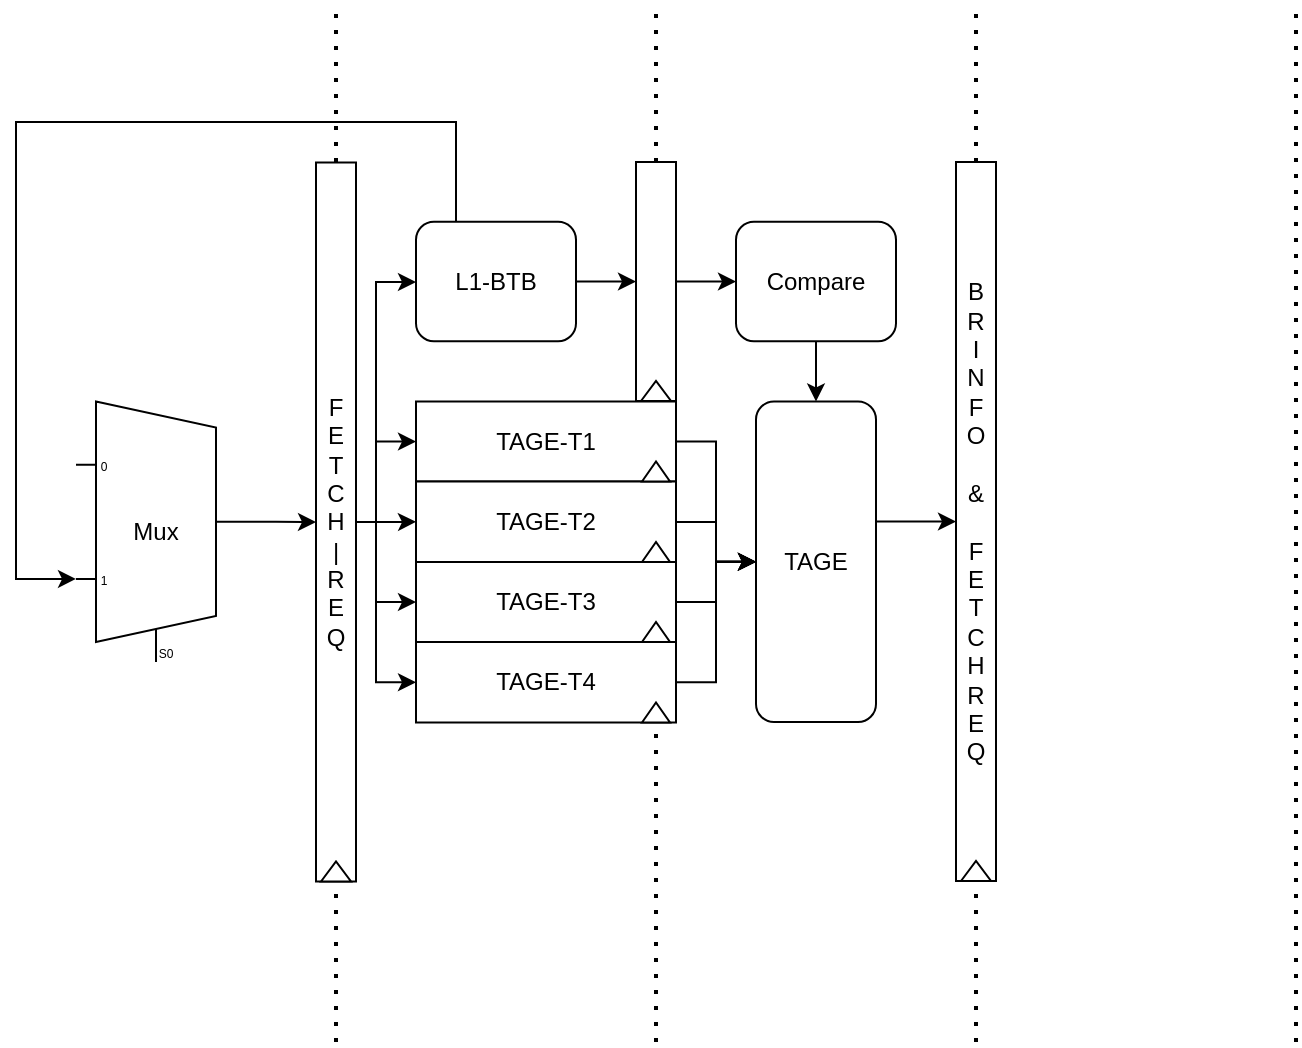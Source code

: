 <mxfile version="24.4.0" type="device">
  <diagram name="Page-1" id="Z3fFYOLJukUrMZ13ezNF">
    <mxGraphModel dx="2027" dy="675" grid="1" gridSize="10" guides="1" tooltips="1" connect="1" arrows="1" fold="1" page="1" pageScale="1" pageWidth="850" pageHeight="1100" math="0" shadow="0">
      <root>
        <mxCell id="0" />
        <mxCell id="1" parent="0" />
        <mxCell id="HjraHUxFYyheh4qPXSw_-5" value="" style="endArrow=none;dashed=1;html=1;dashPattern=1 3;strokeWidth=2;rounded=0;" parent="1" edge="1">
          <mxGeometry width="50" height="50" relative="1" as="geometry">
            <mxPoint x="320" y="1200" as="sourcePoint" />
            <mxPoint x="320" y="680" as="targetPoint" />
          </mxGeometry>
        </mxCell>
        <mxCell id="HjraHUxFYyheh4qPXSw_-10" value="" style="endArrow=none;dashed=1;html=1;dashPattern=1 3;strokeWidth=2;rounded=0;" parent="1" edge="1">
          <mxGeometry width="50" height="50" relative="1" as="geometry">
            <mxPoint x="160" y="1200" as="sourcePoint" />
            <mxPoint x="160" y="680" as="targetPoint" />
          </mxGeometry>
        </mxCell>
        <mxCell id="HjraHUxFYyheh4qPXSw_-31" value="" style="endArrow=none;dashed=1;html=1;dashPattern=1 3;strokeWidth=2;rounded=0;" parent="1" edge="1">
          <mxGeometry width="50" height="50" relative="1" as="geometry">
            <mxPoint x="480" y="1200" as="sourcePoint" />
            <mxPoint x="480" y="680" as="targetPoint" />
          </mxGeometry>
        </mxCell>
        <mxCell id="HjraHUxFYyheh4qPXSw_-45" value="" style="endArrow=none;dashed=1;html=1;dashPattern=1 3;strokeWidth=2;rounded=0;" parent="1" edge="1">
          <mxGeometry width="50" height="50" relative="1" as="geometry">
            <mxPoint x="640" y="1200" as="sourcePoint" />
            <mxPoint x="640" y="680" as="targetPoint" />
          </mxGeometry>
        </mxCell>
        <mxCell id="fKCrSUPoXyvMOgsNg87t-11" style="edgeStyle=orthogonalEdgeStyle;rounded=0;orthogonalLoop=1;jettySize=auto;html=1;entryX=0;entryY=0.5;entryDx=0;entryDy=0;" edge="1" parent="1" source="fKCrSUPoXyvMOgsNg87t-1" target="fKCrSUPoXyvMOgsNg87t-6">
          <mxGeometry relative="1" as="geometry">
            <Array as="points">
              <mxPoint x="180" y="940" />
              <mxPoint x="180" y="820" />
              <mxPoint x="200" y="820" />
            </Array>
          </mxGeometry>
        </mxCell>
        <mxCell id="fKCrSUPoXyvMOgsNg87t-17" style="edgeStyle=orthogonalEdgeStyle;rounded=0;orthogonalLoop=1;jettySize=auto;html=1;entryX=0;entryY=0.5;entryDx=0;entryDy=0;" edge="1" parent="1" source="fKCrSUPoXyvMOgsNg87t-1" target="fKCrSUPoXyvMOgsNg87t-13">
          <mxGeometry relative="1" as="geometry">
            <Array as="points">
              <mxPoint x="180" y="940" />
              <mxPoint x="180" y="900" />
            </Array>
          </mxGeometry>
        </mxCell>
        <mxCell id="fKCrSUPoXyvMOgsNg87t-18" style="edgeStyle=orthogonalEdgeStyle;rounded=0;orthogonalLoop=1;jettySize=auto;html=1;entryX=0;entryY=0.5;entryDx=0;entryDy=0;" edge="1" parent="1" source="fKCrSUPoXyvMOgsNg87t-1" target="fKCrSUPoXyvMOgsNg87t-14">
          <mxGeometry relative="1" as="geometry" />
        </mxCell>
        <mxCell id="fKCrSUPoXyvMOgsNg87t-19" style="edgeStyle=orthogonalEdgeStyle;rounded=0;orthogonalLoop=1;jettySize=auto;html=1;entryX=0;entryY=0.5;entryDx=0;entryDy=0;" edge="1" parent="1" source="fKCrSUPoXyvMOgsNg87t-1" target="fKCrSUPoXyvMOgsNg87t-15">
          <mxGeometry relative="1" as="geometry">
            <Array as="points">
              <mxPoint x="180" y="940" />
              <mxPoint x="180" y="980" />
            </Array>
          </mxGeometry>
        </mxCell>
        <mxCell id="fKCrSUPoXyvMOgsNg87t-20" style="edgeStyle=orthogonalEdgeStyle;rounded=0;orthogonalLoop=1;jettySize=auto;html=1;entryX=0;entryY=0.5;entryDx=0;entryDy=0;" edge="1" parent="1" source="fKCrSUPoXyvMOgsNg87t-1" target="fKCrSUPoXyvMOgsNg87t-16">
          <mxGeometry relative="1" as="geometry">
            <Array as="points">
              <mxPoint x="180" y="940" />
              <mxPoint x="180" y="1020" />
            </Array>
          </mxGeometry>
        </mxCell>
        <mxCell id="fKCrSUPoXyvMOgsNg87t-37" style="edgeStyle=orthogonalEdgeStyle;rounded=0;orthogonalLoop=1;jettySize=auto;html=1;entryX=0;entryY=0.5;entryDx=0;entryDy=0;" edge="1" parent="1" source="fKCrSUPoXyvMOgsNg87t-6" target="fKCrSUPoXyvMOgsNg87t-30">
          <mxGeometry relative="1" as="geometry">
            <Array as="points">
              <mxPoint x="285" y="820" />
            </Array>
          </mxGeometry>
        </mxCell>
        <mxCell id="fKCrSUPoXyvMOgsNg87t-6" value="L1-BTB" style="rounded=1;whiteSpace=wrap;html=1;" vertex="1" parent="1">
          <mxGeometry x="200" y="789.88" width="80" height="59.75" as="geometry" />
        </mxCell>
        <mxCell id="fKCrSUPoXyvMOgsNg87t-9" style="edgeStyle=orthogonalEdgeStyle;rounded=0;orthogonalLoop=1;jettySize=auto;html=1;exitX=1;exitY=0.5;exitDx=0;exitDy=-5;exitPerimeter=0;entryX=0;entryY=0.5;entryDx=0;entryDy=0;" edge="1" parent="1" source="fKCrSUPoXyvMOgsNg87t-8" target="fKCrSUPoXyvMOgsNg87t-1">
          <mxGeometry relative="1" as="geometry" />
        </mxCell>
        <mxCell id="fKCrSUPoXyvMOgsNg87t-8" value="Mux" style="shadow=0;dashed=0;align=center;html=1;strokeWidth=1;shape=mxgraph.electrical.abstract.mux2;whiteSpace=wrap;" vertex="1" parent="1">
          <mxGeometry x="30" y="879.75" width="80" height="130.25" as="geometry" />
        </mxCell>
        <mxCell id="fKCrSUPoXyvMOgsNg87t-12" style="edgeStyle=orthogonalEdgeStyle;rounded=0;orthogonalLoop=1;jettySize=auto;html=1;entryX=0;entryY=0.658;entryDx=0;entryDy=3;entryPerimeter=0;" edge="1" parent="1" source="fKCrSUPoXyvMOgsNg87t-6" target="fKCrSUPoXyvMOgsNg87t-8">
          <mxGeometry relative="1" as="geometry">
            <Array as="points">
              <mxPoint x="220" y="740" />
              <mxPoint y="740" />
              <mxPoint y="968" />
            </Array>
          </mxGeometry>
        </mxCell>
        <mxCell id="fKCrSUPoXyvMOgsNg87t-48" style="edgeStyle=orthogonalEdgeStyle;rounded=0;orthogonalLoop=1;jettySize=auto;html=1;entryX=0;entryY=0.5;entryDx=0;entryDy=0;" edge="1" parent="1" source="fKCrSUPoXyvMOgsNg87t-13" target="fKCrSUPoXyvMOgsNg87t-26">
          <mxGeometry relative="1" as="geometry" />
        </mxCell>
        <mxCell id="fKCrSUPoXyvMOgsNg87t-13" value="TAGE-T1" style="rounded=0;whiteSpace=wrap;html=1;" vertex="1" parent="1">
          <mxGeometry x="200" y="879.75" width="130" height="40" as="geometry" />
        </mxCell>
        <mxCell id="fKCrSUPoXyvMOgsNg87t-49" style="edgeStyle=orthogonalEdgeStyle;rounded=0;orthogonalLoop=1;jettySize=auto;html=1;entryX=0;entryY=0.5;entryDx=0;entryDy=0;" edge="1" parent="1" source="fKCrSUPoXyvMOgsNg87t-14" target="fKCrSUPoXyvMOgsNg87t-26">
          <mxGeometry relative="1" as="geometry" />
        </mxCell>
        <mxCell id="fKCrSUPoXyvMOgsNg87t-14" value="TAGE-T2" style="rounded=0;whiteSpace=wrap;html=1;" vertex="1" parent="1">
          <mxGeometry x="200" y="919.75" width="130" height="40.25" as="geometry" />
        </mxCell>
        <mxCell id="fKCrSUPoXyvMOgsNg87t-50" style="edgeStyle=orthogonalEdgeStyle;rounded=0;orthogonalLoop=1;jettySize=auto;html=1;entryX=0;entryY=0.5;entryDx=0;entryDy=0;" edge="1" parent="1" source="fKCrSUPoXyvMOgsNg87t-15" target="fKCrSUPoXyvMOgsNg87t-26">
          <mxGeometry relative="1" as="geometry" />
        </mxCell>
        <mxCell id="fKCrSUPoXyvMOgsNg87t-15" value="TAGE-T3" style="rounded=0;whiteSpace=wrap;html=1;" vertex="1" parent="1">
          <mxGeometry x="200" y="960" width="130" height="40" as="geometry" />
        </mxCell>
        <mxCell id="fKCrSUPoXyvMOgsNg87t-51" style="edgeStyle=orthogonalEdgeStyle;rounded=0;orthogonalLoop=1;jettySize=auto;html=1;entryX=0;entryY=0.5;entryDx=0;entryDy=0;" edge="1" parent="1" source="fKCrSUPoXyvMOgsNg87t-16" target="fKCrSUPoXyvMOgsNg87t-26">
          <mxGeometry relative="1" as="geometry" />
        </mxCell>
        <mxCell id="fKCrSUPoXyvMOgsNg87t-16" value="TAGE-T4" style="rounded=0;whiteSpace=wrap;html=1;" vertex="1" parent="1">
          <mxGeometry x="200" y="1000" width="130" height="40.25" as="geometry" />
        </mxCell>
        <mxCell id="fKCrSUPoXyvMOgsNg87t-22" value="" style="triangle;whiteSpace=wrap;html=1;rotation=-90;" vertex="1" parent="1">
          <mxGeometry x="315" y="988" width="10" height="14" as="geometry" />
        </mxCell>
        <mxCell id="fKCrSUPoXyvMOgsNg87t-23" value="" style="triangle;whiteSpace=wrap;html=1;rotation=-90;" vertex="1" parent="1">
          <mxGeometry x="315" y="948" width="10" height="14" as="geometry" />
        </mxCell>
        <mxCell id="fKCrSUPoXyvMOgsNg87t-24" value="" style="triangle;whiteSpace=wrap;html=1;rotation=-90;" vertex="1" parent="1">
          <mxGeometry x="315" y="907.75" width="10" height="14" as="geometry" />
        </mxCell>
        <mxCell id="fKCrSUPoXyvMOgsNg87t-25" value="" style="triangle;whiteSpace=wrap;html=1;rotation=-90;" vertex="1" parent="1">
          <mxGeometry x="315" y="1028.25" width="10" height="14" as="geometry" />
        </mxCell>
        <mxCell id="fKCrSUPoXyvMOgsNg87t-46" style="edgeStyle=orthogonalEdgeStyle;rounded=0;orthogonalLoop=1;jettySize=auto;html=1;entryX=0;entryY=0.5;entryDx=0;entryDy=0;" edge="1" parent="1" source="fKCrSUPoXyvMOgsNg87t-26" target="fKCrSUPoXyvMOgsNg87t-44">
          <mxGeometry relative="1" as="geometry">
            <Array as="points">
              <mxPoint x="430" y="940" />
              <mxPoint x="430" y="940" />
            </Array>
          </mxGeometry>
        </mxCell>
        <mxCell id="fKCrSUPoXyvMOgsNg87t-26" value="TAGE" style="rounded=1;whiteSpace=wrap;html=1;" vertex="1" parent="1">
          <mxGeometry x="370" y="879.75" width="60" height="160.25" as="geometry" />
        </mxCell>
        <mxCell id="fKCrSUPoXyvMOgsNg87t-28" value="" style="group" vertex="1" connectable="0" parent="1">
          <mxGeometry x="150" y="840.25" width="20" height="279.5" as="geometry" />
        </mxCell>
        <mxCell id="fKCrSUPoXyvMOgsNg87t-1" value="F&lt;div&gt;E&lt;/div&gt;&lt;div&gt;T&lt;/div&gt;&lt;div&gt;C&lt;/div&gt;&lt;div&gt;H&lt;/div&gt;&lt;div&gt;|&lt;/div&gt;&lt;div&gt;R&lt;/div&gt;&lt;div&gt;E&lt;/div&gt;&lt;div&gt;Q&lt;/div&gt;" style="rounded=0;html=1;whiteSpace=wrap;fontColor=default;labelBackgroundColor=none;labelBorderColor=none;textShadow=0;horizontal=1;verticalAlign=middle;align=center;labelPosition=center;verticalLabelPosition=middle;" vertex="1" parent="fKCrSUPoXyvMOgsNg87t-28">
          <mxGeometry y="-80" width="20" height="359.5" as="geometry" />
        </mxCell>
        <mxCell id="fKCrSUPoXyvMOgsNg87t-2" value="" style="triangle;whiteSpace=wrap;html=1;rotation=-90;" vertex="1" parent="fKCrSUPoXyvMOgsNg87t-28">
          <mxGeometry x="5" y="267" width="10" height="15" as="geometry" />
        </mxCell>
        <mxCell id="fKCrSUPoXyvMOgsNg87t-39" style="edgeStyle=orthogonalEdgeStyle;rounded=0;orthogonalLoop=1;jettySize=auto;html=1;entryX=0;entryY=0.5;entryDx=0;entryDy=0;" edge="1" parent="1" source="fKCrSUPoXyvMOgsNg87t-30" target="fKCrSUPoXyvMOgsNg87t-38">
          <mxGeometry relative="1" as="geometry" />
        </mxCell>
        <mxCell id="fKCrSUPoXyvMOgsNg87t-30" value="" style="rounded=0;html=1;whiteSpace=wrap;fontColor=default;labelBackgroundColor=none;labelBorderColor=none;textShadow=0;horizontal=1;verticalAlign=middle;align=center;labelPosition=center;verticalLabelPosition=middle;" vertex="1" parent="1">
          <mxGeometry x="310" y="760" width="20" height="119.5" as="geometry" />
        </mxCell>
        <mxCell id="fKCrSUPoXyvMOgsNg87t-31" value="" style="triangle;whiteSpace=wrap;html=1;rotation=-90;" vertex="1" parent="1">
          <mxGeometry x="315" y="867" width="10" height="15" as="geometry" />
        </mxCell>
        <mxCell id="fKCrSUPoXyvMOgsNg87t-47" style="edgeStyle=orthogonalEdgeStyle;rounded=0;orthogonalLoop=1;jettySize=auto;html=1;entryX=0.5;entryY=0;entryDx=0;entryDy=0;" edge="1" parent="1" source="fKCrSUPoXyvMOgsNg87t-38" target="fKCrSUPoXyvMOgsNg87t-26">
          <mxGeometry relative="1" as="geometry" />
        </mxCell>
        <mxCell id="fKCrSUPoXyvMOgsNg87t-38" value="Compare" style="rounded=1;whiteSpace=wrap;html=1;" vertex="1" parent="1">
          <mxGeometry x="360" y="789.88" width="80" height="59.75" as="geometry" />
        </mxCell>
        <mxCell id="fKCrSUPoXyvMOgsNg87t-44" value="B&lt;div&gt;R&lt;/div&gt;&lt;div&gt;I&lt;/div&gt;&lt;div&gt;N&lt;/div&gt;&lt;div&gt;F&lt;/div&gt;&lt;div&gt;O&lt;/div&gt;&lt;div&gt;&lt;br&gt;&lt;/div&gt;&lt;div&gt;&amp;amp;&lt;/div&gt;&lt;div&gt;&lt;br&gt;&lt;/div&gt;&lt;div&gt;F&lt;/div&gt;&lt;div&gt;E&lt;/div&gt;&lt;div&gt;T&lt;/div&gt;&lt;div&gt;C&lt;/div&gt;&lt;div&gt;H&lt;/div&gt;&lt;div&gt;R&lt;/div&gt;&lt;div&gt;E&lt;/div&gt;&lt;div&gt;Q&lt;/div&gt;" style="rounded=0;html=1;whiteSpace=wrap;fontColor=default;labelBackgroundColor=none;labelBorderColor=none;textShadow=0;horizontal=1;verticalAlign=middle;align=center;labelPosition=center;verticalLabelPosition=middle;" vertex="1" parent="1">
          <mxGeometry x="470" y="760" width="20" height="359.5" as="geometry" />
        </mxCell>
        <mxCell id="fKCrSUPoXyvMOgsNg87t-45" value="" style="triangle;whiteSpace=wrap;html=1;rotation=-90;" vertex="1" parent="1">
          <mxGeometry x="475" y="1107" width="10" height="15" as="geometry" />
        </mxCell>
      </root>
    </mxGraphModel>
  </diagram>
</mxfile>

